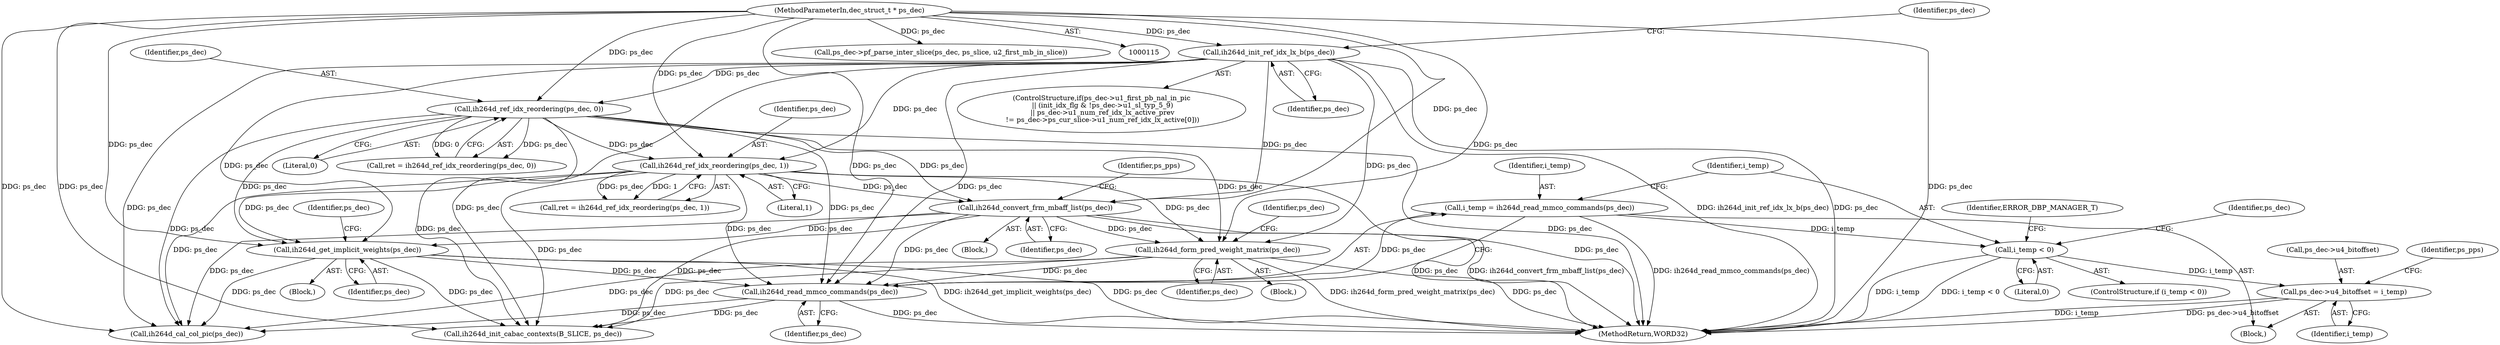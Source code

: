 digraph "0_Android_943323f1d9d3dd5c2634deb26cbe72343ca6b3db_0@API" {
"1000918" [label="(Call,i_temp = ih264d_read_mmco_commands(ps_dec))"];
"1000920" [label="(Call,ih264d_read_mmco_commands(ps_dec))"];
"1000454" [label="(Call,ih264d_ref_idx_reordering(ps_dec, 1))"];
"1000404" [label="(Call,ih264d_ref_idx_reordering(ps_dec, 0))"];
"1000352" [label="(Call,ih264d_init_ref_idx_lx_b(ps_dec))"];
"1000116" [label="(MethodParameterIn,dec_struct_t * ps_dec)"];
"1000882" [label="(Call,ih264d_get_implicit_weights(ps_dec))"];
"1000833" [label="(Call,ih264d_convert_frm_mbaff_list(ps_dec))"];
"1000853" [label="(Call,ih264d_form_pred_weight_matrix(ps_dec))"];
"1000923" [label="(Call,i_temp < 0)"];
"1000929" [label="(Call,ps_dec->u4_bitoffset = i_temp)"];
"1000854" [label="(Identifier,ps_dec)"];
"1000452" [label="(Call,ret = ih264d_ref_idx_reordering(ps_dec, 1))"];
"1000857" [label="(Identifier,ps_dec)"];
"1000922" [label="(ControlStructure,if (i_temp < 0))"];
"1000930" [label="(Call,ps_dec->u4_bitoffset)"];
"1000923" [label="(Call,i_temp < 0)"];
"1000882" [label="(Call,ih264d_get_implicit_weights(ps_dec))"];
"1000925" [label="(Literal,0)"];
"1000116" [label="(MethodParameterIn,dec_struct_t * ps_dec)"];
"1000945" [label="(Identifier,ps_pps)"];
"1000883" [label="(Identifier,ps_dec)"];
"1000404" [label="(Call,ih264d_ref_idx_reordering(ps_dec, 0))"];
"1000353" [label="(Identifier,ps_dec)"];
"1000869" [label="(Block,)"];
"1000454" [label="(Call,ih264d_ref_idx_reordering(ps_dec, 1))"];
"1000834" [label="(Identifier,ps_dec)"];
"1001235" [label="(MethodReturn,WORD32)"];
"1000933" [label="(Identifier,i_temp)"];
"1001223" [label="(Call,ps_dec->pf_parse_inter_slice(ps_dec, ps_slice, u2_first_mb_in_slice))"];
"1001150" [label="(Call,ih264d_init_cabac_contexts(B_SLICE, ps_dec))"];
"1000924" [label="(Identifier,i_temp)"];
"1000895" [label="(Identifier,ps_dec)"];
"1000329" [label="(ControlStructure,if(ps_dec->u1_first_pb_nal_in_pic\n || (init_idx_flg & !ps_dec->u1_sl_typ_5_9)\n || ps_dec->u1_num_ref_idx_lx_active_prev\n != ps_dec->ps_cur_slice->u1_num_ref_idx_lx_active[0]))"];
"1000456" [label="(Literal,1)"];
"1000841" [label="(Block,)"];
"1000838" [label="(Identifier,ps_pps)"];
"1000833" [label="(Call,ih264d_convert_frm_mbaff_list(ps_dec))"];
"1000918" [label="(Call,i_temp = ih264d_read_mmco_commands(ps_dec))"];
"1001203" [label="(Call,ih264d_cal_col_pic(ps_dec))"];
"1000929" [label="(Call,ps_dec->u4_bitoffset = i_temp)"];
"1000405" [label="(Identifier,ps_dec)"];
"1000919" [label="(Identifier,i_temp)"];
"1000928" [label="(Identifier,ERROR_DBP_MANAGER_T)"];
"1000406" [label="(Literal,0)"];
"1000455" [label="(Identifier,ps_dec)"];
"1000920" [label="(Call,ih264d_read_mmco_commands(ps_dec))"];
"1000352" [label="(Call,ih264d_init_ref_idx_lx_b(ps_dec))"];
"1000357" [label="(Identifier,ps_dec)"];
"1000921" [label="(Identifier,ps_dec)"];
"1000832" [label="(Block,)"];
"1000931" [label="(Identifier,ps_dec)"];
"1000917" [label="(Block,)"];
"1000853" [label="(Call,ih264d_form_pred_weight_matrix(ps_dec))"];
"1000402" [label="(Call,ret = ih264d_ref_idx_reordering(ps_dec, 0))"];
"1000918" -> "1000917"  [label="AST: "];
"1000918" -> "1000920"  [label="CFG: "];
"1000919" -> "1000918"  [label="AST: "];
"1000920" -> "1000918"  [label="AST: "];
"1000924" -> "1000918"  [label="CFG: "];
"1000918" -> "1001235"  [label="DDG: ih264d_read_mmco_commands(ps_dec)"];
"1000920" -> "1000918"  [label="DDG: ps_dec"];
"1000918" -> "1000923"  [label="DDG: i_temp"];
"1000920" -> "1000921"  [label="CFG: "];
"1000921" -> "1000920"  [label="AST: "];
"1000920" -> "1001235"  [label="DDG: ps_dec"];
"1000454" -> "1000920"  [label="DDG: ps_dec"];
"1000882" -> "1000920"  [label="DDG: ps_dec"];
"1000352" -> "1000920"  [label="DDG: ps_dec"];
"1000853" -> "1000920"  [label="DDG: ps_dec"];
"1000404" -> "1000920"  [label="DDG: ps_dec"];
"1000833" -> "1000920"  [label="DDG: ps_dec"];
"1000116" -> "1000920"  [label="DDG: ps_dec"];
"1000920" -> "1001150"  [label="DDG: ps_dec"];
"1000920" -> "1001203"  [label="DDG: ps_dec"];
"1000454" -> "1000452"  [label="AST: "];
"1000454" -> "1000456"  [label="CFG: "];
"1000455" -> "1000454"  [label="AST: "];
"1000456" -> "1000454"  [label="AST: "];
"1000452" -> "1000454"  [label="CFG: "];
"1000454" -> "1001235"  [label="DDG: ps_dec"];
"1000454" -> "1000452"  [label="DDG: ps_dec"];
"1000454" -> "1000452"  [label="DDG: 1"];
"1000404" -> "1000454"  [label="DDG: ps_dec"];
"1000352" -> "1000454"  [label="DDG: ps_dec"];
"1000116" -> "1000454"  [label="DDG: ps_dec"];
"1000454" -> "1000833"  [label="DDG: ps_dec"];
"1000454" -> "1000853"  [label="DDG: ps_dec"];
"1000454" -> "1000882"  [label="DDG: ps_dec"];
"1000454" -> "1001150"  [label="DDG: ps_dec"];
"1000454" -> "1001203"  [label="DDG: ps_dec"];
"1000404" -> "1000402"  [label="AST: "];
"1000404" -> "1000406"  [label="CFG: "];
"1000405" -> "1000404"  [label="AST: "];
"1000406" -> "1000404"  [label="AST: "];
"1000402" -> "1000404"  [label="CFG: "];
"1000404" -> "1001235"  [label="DDG: ps_dec"];
"1000404" -> "1000402"  [label="DDG: ps_dec"];
"1000404" -> "1000402"  [label="DDG: 0"];
"1000352" -> "1000404"  [label="DDG: ps_dec"];
"1000116" -> "1000404"  [label="DDG: ps_dec"];
"1000404" -> "1000833"  [label="DDG: ps_dec"];
"1000404" -> "1000853"  [label="DDG: ps_dec"];
"1000404" -> "1000882"  [label="DDG: ps_dec"];
"1000404" -> "1001150"  [label="DDG: ps_dec"];
"1000404" -> "1001203"  [label="DDG: ps_dec"];
"1000352" -> "1000329"  [label="AST: "];
"1000352" -> "1000353"  [label="CFG: "];
"1000353" -> "1000352"  [label="AST: "];
"1000357" -> "1000352"  [label="CFG: "];
"1000352" -> "1001235"  [label="DDG: ps_dec"];
"1000352" -> "1001235"  [label="DDG: ih264d_init_ref_idx_lx_b(ps_dec)"];
"1000116" -> "1000352"  [label="DDG: ps_dec"];
"1000352" -> "1000833"  [label="DDG: ps_dec"];
"1000352" -> "1000853"  [label="DDG: ps_dec"];
"1000352" -> "1000882"  [label="DDG: ps_dec"];
"1000352" -> "1001150"  [label="DDG: ps_dec"];
"1000352" -> "1001203"  [label="DDG: ps_dec"];
"1000116" -> "1000115"  [label="AST: "];
"1000116" -> "1001235"  [label="DDG: ps_dec"];
"1000116" -> "1000833"  [label="DDG: ps_dec"];
"1000116" -> "1000853"  [label="DDG: ps_dec"];
"1000116" -> "1000882"  [label="DDG: ps_dec"];
"1000116" -> "1001150"  [label="DDG: ps_dec"];
"1000116" -> "1001203"  [label="DDG: ps_dec"];
"1000116" -> "1001223"  [label="DDG: ps_dec"];
"1000882" -> "1000869"  [label="AST: "];
"1000882" -> "1000883"  [label="CFG: "];
"1000883" -> "1000882"  [label="AST: "];
"1000895" -> "1000882"  [label="CFG: "];
"1000882" -> "1001235"  [label="DDG: ps_dec"];
"1000882" -> "1001235"  [label="DDG: ih264d_get_implicit_weights(ps_dec)"];
"1000833" -> "1000882"  [label="DDG: ps_dec"];
"1000882" -> "1001150"  [label="DDG: ps_dec"];
"1000882" -> "1001203"  [label="DDG: ps_dec"];
"1000833" -> "1000832"  [label="AST: "];
"1000833" -> "1000834"  [label="CFG: "];
"1000834" -> "1000833"  [label="AST: "];
"1000838" -> "1000833"  [label="CFG: "];
"1000833" -> "1001235"  [label="DDG: ps_dec"];
"1000833" -> "1001235"  [label="DDG: ih264d_convert_frm_mbaff_list(ps_dec)"];
"1000833" -> "1000853"  [label="DDG: ps_dec"];
"1000833" -> "1001150"  [label="DDG: ps_dec"];
"1000833" -> "1001203"  [label="DDG: ps_dec"];
"1000853" -> "1000841"  [label="AST: "];
"1000853" -> "1000854"  [label="CFG: "];
"1000854" -> "1000853"  [label="AST: "];
"1000857" -> "1000853"  [label="CFG: "];
"1000853" -> "1001235"  [label="DDG: ih264d_form_pred_weight_matrix(ps_dec)"];
"1000853" -> "1001235"  [label="DDG: ps_dec"];
"1000853" -> "1001150"  [label="DDG: ps_dec"];
"1000853" -> "1001203"  [label="DDG: ps_dec"];
"1000923" -> "1000922"  [label="AST: "];
"1000923" -> "1000925"  [label="CFG: "];
"1000924" -> "1000923"  [label="AST: "];
"1000925" -> "1000923"  [label="AST: "];
"1000928" -> "1000923"  [label="CFG: "];
"1000931" -> "1000923"  [label="CFG: "];
"1000923" -> "1001235"  [label="DDG: i_temp < 0"];
"1000923" -> "1001235"  [label="DDG: i_temp"];
"1000923" -> "1000929"  [label="DDG: i_temp"];
"1000929" -> "1000917"  [label="AST: "];
"1000929" -> "1000933"  [label="CFG: "];
"1000930" -> "1000929"  [label="AST: "];
"1000933" -> "1000929"  [label="AST: "];
"1000945" -> "1000929"  [label="CFG: "];
"1000929" -> "1001235"  [label="DDG: i_temp"];
"1000929" -> "1001235"  [label="DDG: ps_dec->u4_bitoffset"];
}

